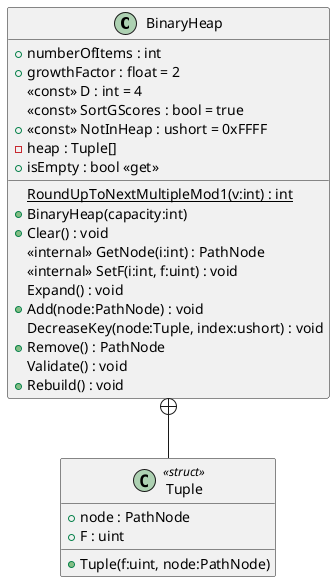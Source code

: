 @startuml
class BinaryHeap {
    + numberOfItems : int
    + growthFactor : float = 2
    <<const>> D : int = 4
    <<const>> SortGScores : bool = true
    + <<const>> NotInHeap : ushort = 0xFFFF
    - heap : Tuple[]
    + isEmpty : bool <<get>>
    {static} RoundUpToNextMultipleMod1(v:int) : int
    + BinaryHeap(capacity:int)
    + Clear() : void
    <<internal>> GetNode(i:int) : PathNode
    <<internal>> SetF(i:int, f:uint) : void
    Expand() : void
    + Add(node:PathNode) : void
    DecreaseKey(node:Tuple, index:ushort) : void
    + Remove() : PathNode
    Validate() : void
    + Rebuild() : void
}
class Tuple <<struct>> {
    + node : PathNode
    + F : uint
    + Tuple(f:uint, node:PathNode)
}
BinaryHeap +-- Tuple
@enduml
